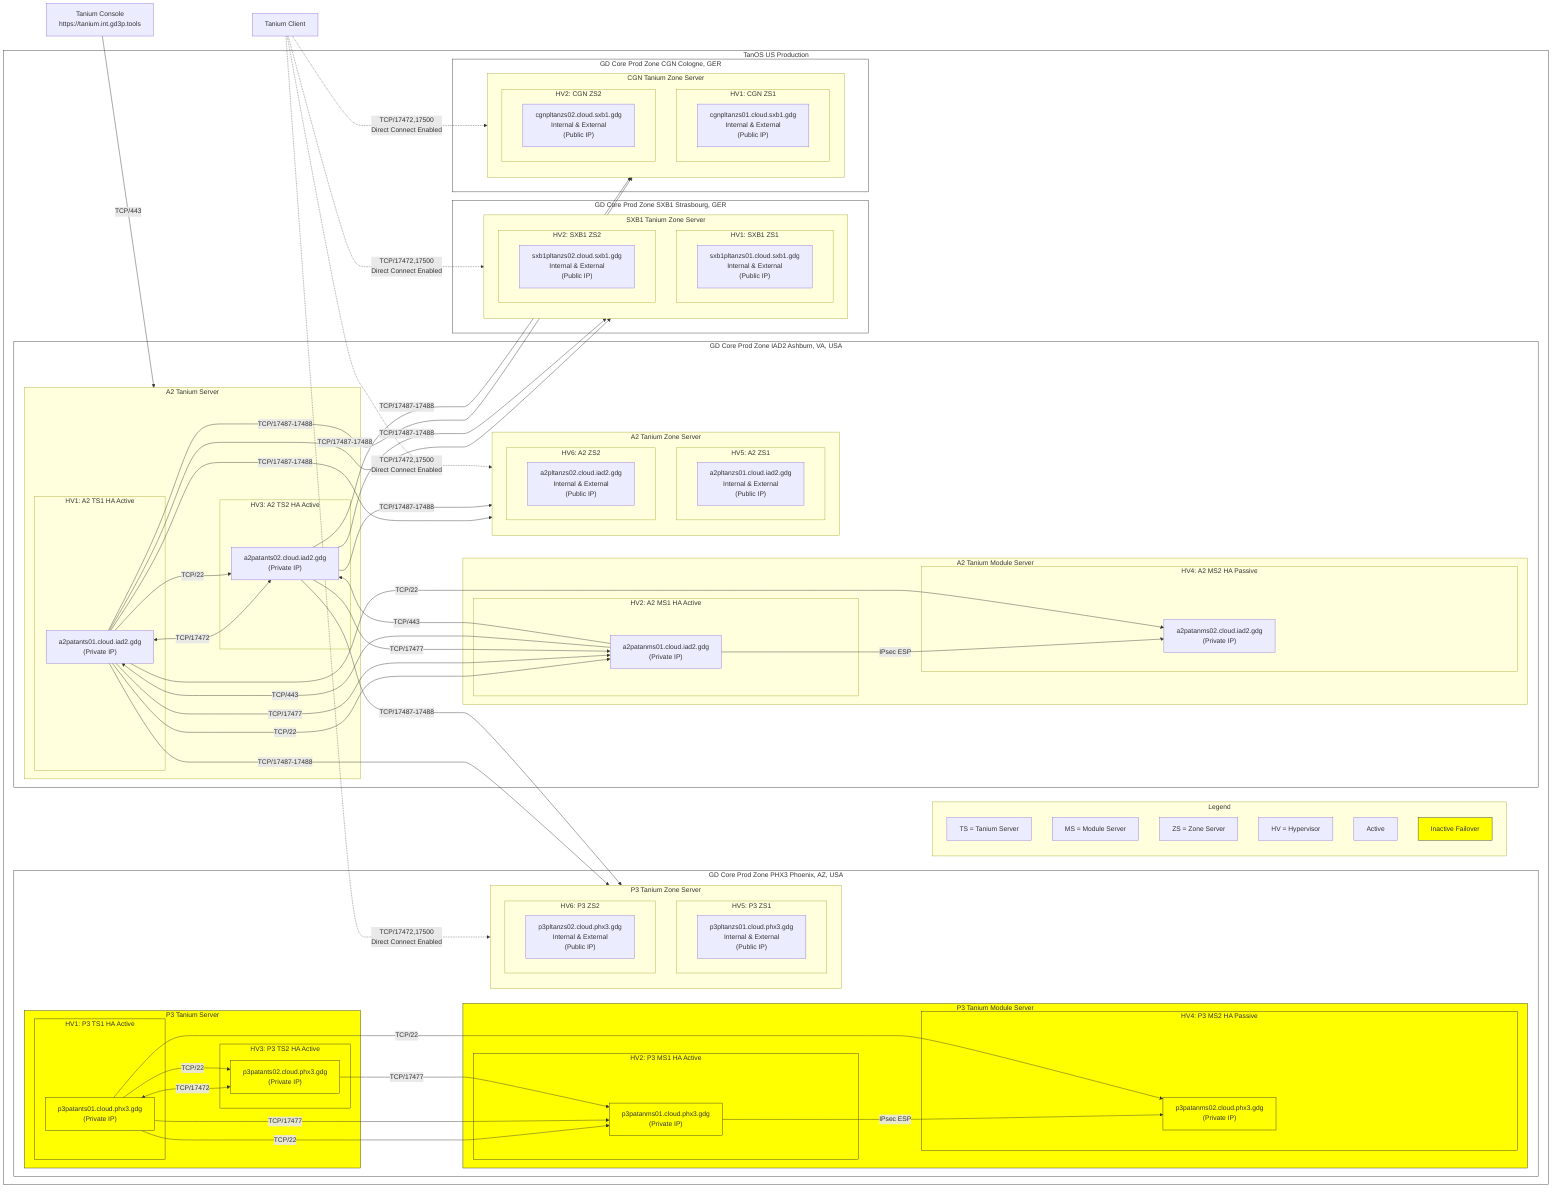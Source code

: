 flowchart LR
    %% Define nodes and subgraphs
    subgraph TanOS_US_Prod["TanOS US Production"]
        subgraph Legend["Legend"]
            TS["TS = Tanium Server"]
            MS["MS = Module Server"]
            ZS["ZS = Zone Server"]
            HV["HV = Hypervisor"]
            active["Active"]
            failover["Inactive Failover"]
            class failover yellow
        end
        subgraph P3["GD Core Prod Zone PHX3 Phoenix, AZ, USA"]
            subgraph TS_P3["P3 Tanium Server"]
                %% Failover Cluster
                subgraph P3_HV1["HV1: P3 TS1 HA Active"]
                    TS_P3_1["p3patants01.cloud.phx3.gdg<br>(Private IP)"]
                    class TS_P3_1 yellow
                end
                subgraph P3_HV3["HV3: P3 TS2 HA Active"]
                    TS_P3_2["p3patants02.cloud.phx3.gdg<br>(Private IP)"]
                    class TS_P3_2 yellow
                end
                TS_P3_1 <-->|"TCP/17472"| TS_P3_2
            end
            subgraph MS_P3["P3 Tanium Module Server"]
                subgraph P3_HV2["HV2: P3 MS1 HA Active"]
                    MS_P3_1["p3patanms01.cloud.phx3.gdg<br>(Private IP)"]
                    class MS_P3_1 yellow
                end
                subgraph P3_HV4["HV4: P3 MS2 HA Passive"]
                    MS_P3_2["p3patanms02.cloud.phx3.gdg<br>(Private IP)"]
                    class MS_P3_2 yellow
                end
                MS_P3_1 -->|"IPsec ESP"| MS_P3_2
            end
            subgraph ZS_P3["P3 Tanium Zone Server"]
                %% Connects to Active Cluster
                subgraph P3_HV5["HV5: P3 ZS1"]
                    ZS_P3_1["p3pltanzs01.cloud.phx3.gdg<br/>Internal & External<br>(Public IP)"]
                end
                subgraph P3_HV6["HV6: P3 ZS2"]
                    ZS_P3_2["p3pltanzs02.cloud.phx3.gdg<br/>Internal & External<br>(Public IP)"]
                end
            end
        end
        subgraph A2["GD Core Prod Zone IAD2 Ashburn, VA, USA"]
            subgraph TS_A2["A2 Tanium Server"]
                %% Active Cluster
                subgraph A2_HV1["HV1: A2 TS1 HA Active"]
                    TS_A2_1["a2patants01.cloud.iad2.gdg<br>(Private IP)"]
                end
                subgraph A2_HV3["HV3: A2 TS2 HA Active"]
                    TS_A2_2["a2patants02.cloud.iad2.gdg<br>(Private IP)"]
                end
                TS_A2_1 <-->|"TCP/17472"| TS_A2_2
            end
            subgraph MS_A2["A2 Tanium Module Server"]
                subgraph A2_HV2["HV2: A2 MS1 HA Active"]
                    MS_A2_1["a2patanms01.cloud.iad2.gdg<br>(Private IP)"]
                end
                subgraph A2_HV4["HV4: A2 MS2 HA Passive"]
                    MS_A2_2["a2patanms02.cloud.iad2.gdg<br>(Private IP)"]
                end
                MS_A2_1 -->|"IPsec ESP"| MS_A2_2
            end
            subgraph ZS_A2["A2 Tanium Zone Server"]
                %% Connects to Active Cluster
                subgraph A2_HV5["HV5: A2 ZS1"]
                    ZS_A2_1["a2pltanzs01.cloud.iad2.gdg<br/>Internal & External<br>(Public IP)"]
                end
                subgraph A2_HV6["HV6: A2 ZS2"]
                    ZS_A2_2["a2pltanzs02.cloud.iad2.gdg<br/>Internal & External<br>(Public IP)"]
                end
            end
        end
        subgraph SXB1["GD Core Prod Zone SXB1 Strasbourg, GER"]
            subgraph ZS_SXB1["SXB1 Tanium Zone Server"]
                %% Connects to Active Cluster
                subgraph SXB1_HV1["HV1: SXB1 ZS1"]
                    ZS_SXB1_1["sxb1pltanzs01.cloud.sxb1.gdg<br/>Internal & External<br>(Public IP)"]
                end
                subgraph SXB1_HV2["HV2: SXB1 ZS2"]
                    ZS_SXB1_2["sxb1pltanzs02.cloud.sxb1.gdg<br/>Internal & External<br>(Public IP)"]
                end
            end
        end
        subgraph CGN["GD Core Prod Zone CGN Cologne, GER"]
            subgraph ZS_CGN["CGN Tanium Zone Server"]
                %% Connects to Active Cluster
                subgraph CGN_HV1["HV1: CGN ZS1"]
                    ZS_CGN_1["cgnpltanzs01.cloud.sxb1.gdg<br/>Internal & External<br>(Public IP)"]
                end
                subgraph CGN_HV2["HV2: CGN ZS2"]
                    ZS_CGN_2["cgnpltanzs02.cloud.sxb1.gdg<br/>Internal & External<br>(Public IP)"]
                end
            end
        end
    end

    %% Define nodes not part of a subgraph
    %%Title("TanOS Tanium US Production"):::StyleGoDaddyProd
    %%TaniumClientInt["Tanium Client"]
    TaniumClientExt["Tanium Client"]
    TaniumConsole["Tanium Console<br/>https://tanium.int.gd3p.tools"]
    %%RDPBastion["RDP Bastion Host<br/>cgnpwbastion01.gde.systems"]
    %%RDPClient["RDP Client"]

    %% Define relationships
    TS_A2_1 -->|"TCP/22"| TS_A2_2 & MS_A2_1 & MS_A2_2
    TS_P3_1 -->|"TCP/22"| TS_P3_2 & MS_P3_1 & MS_P3_2
    TS_A2_1 & TS_A2_2 -->|"TCP/17487-17488"| ZS_A2  & ZS_P3 & ZS_SXB1 & ZS_CGN
    TS_A2_1 & TS_A2_2 -->|"TCP/17477"| MS_A2_1
    TS_P3_1 & TS_P3_2 -->|"TCP/17477"| MS_P3_1
    MS_A2_1 -->|"TCP/443"| TS_A2_1 & TS_A2_2

    TaniumClientExt .->|"TCP/17472,17500<br/>Direct Connect Enabled"| ZS_A2 & ZS_P3 & ZS_SXB1 & ZS_CGN
    TaniumConsole -->|"TCP/443"| TS_A2
    %%RDPClient -->|"TCP/UDP/3389"| RDPBastion -->|"TCP/UDP/3389"| ZS_CGN

    %% Add hyperlinks
    click TaniumConsole "https://tanium.int.gd3p.tools" "Tanium Console (VPN Required)"

    %% Define styles
    classDef StyleGoDaddyProd fill:#E22726,color:#000000,stroke:#FFFFFF,stroke-width:1px;
    classDef StyleGoDaddyProdEMEA fill:#FED317,color:#2F1C4C,stroke:#FADCD9,stroke-width:1px;
    classDef StyleGoDaddyDev fill:#00782E,color:#D8EFEF,stroke:#FFEEA9,stroke-width:1px;
    classDef yellow fill:#ff0,stroke:#333,stroke-width:1px;
    classDef white fill:#fff,stroke:#333,stroke-width:1px;

    class TanOS_US_Prod white
    class P3 white
    class A2 white
    class SXB1 white
    class CGN white
    class TS_P3 yellow
    class MS_P3 yellow
    class P3_HV1 yellow
    class P3_HV2 yellow
    class P3_HV3 yellow
    class P3_HV4 yellow

    %% Assign styles
    %%class Title StyleGoDaddyProd;